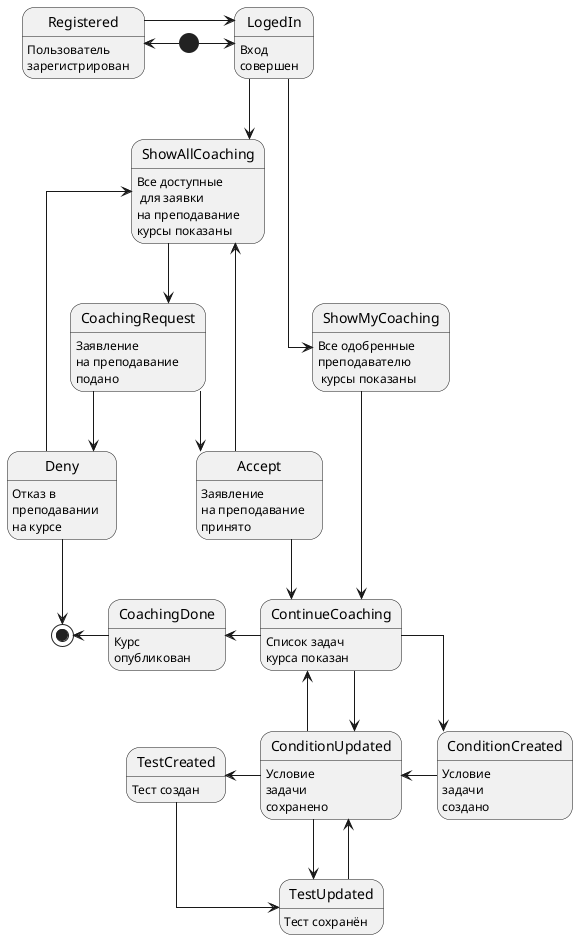 @startuml "States of a professor"
skinparam linetype ortho


[*] -l-> Registered
[*] -r-> LogedIn
Registered -r-> LogedIn
LogedIn --> ShowAllCoaching
LogedIn --> ShowMyCoaching

ShowAllCoaching --> CoachingRequest
ShowMyCoaching --> ContinueCoaching

CoachingRequest --> Accept
CoachingRequest -r-> Deny 

Accept --> ShowAllCoaching
Accept --> ContinueCoaching
Deny ---> ShowAllCoaching

ContinueCoaching --> ConditionUpdated
ContinueCoaching -l-> CoachingDone 
ContinueCoaching -r-> ConditionCreated
ConditionCreated -l-> ConditionUpdated


ConditionUpdated -l-> TestCreated
ConditionUpdated --> ContinueCoaching
ConditionUpdated --> TestUpdated

TestCreated -r-> TestUpdated
TestUpdated --> ConditionUpdated


CoachingDone -l-> [*]
Deny --> [*]

Deny: Отказ в \nпреподавании \nна курсе
Accept: Заявление \nна преподавание \nпринято
CoachingRequest: Заявление \nна преподавание \nподано
ShowAllCoaching: Все доступные\n для заявки\nна преподавание \nкурсы показаны
ShowMyCoaching: Все одобренные \nпреподавателю\n курсы показаны
ContinueCoaching: Список задач\nкурса показан
LogedIn: Вход\nсовершен
Registered: Пользователь\nзарегистрирован
CoachingDone: Курс \nопубликован
ConditionCreated: Условие \nзадачи \nсоздано
ConditionUpdated: Условие\nзадачи\nсохранено
TestCreated: Тест создан
TestUpdated: Тест сохранён

@enduml